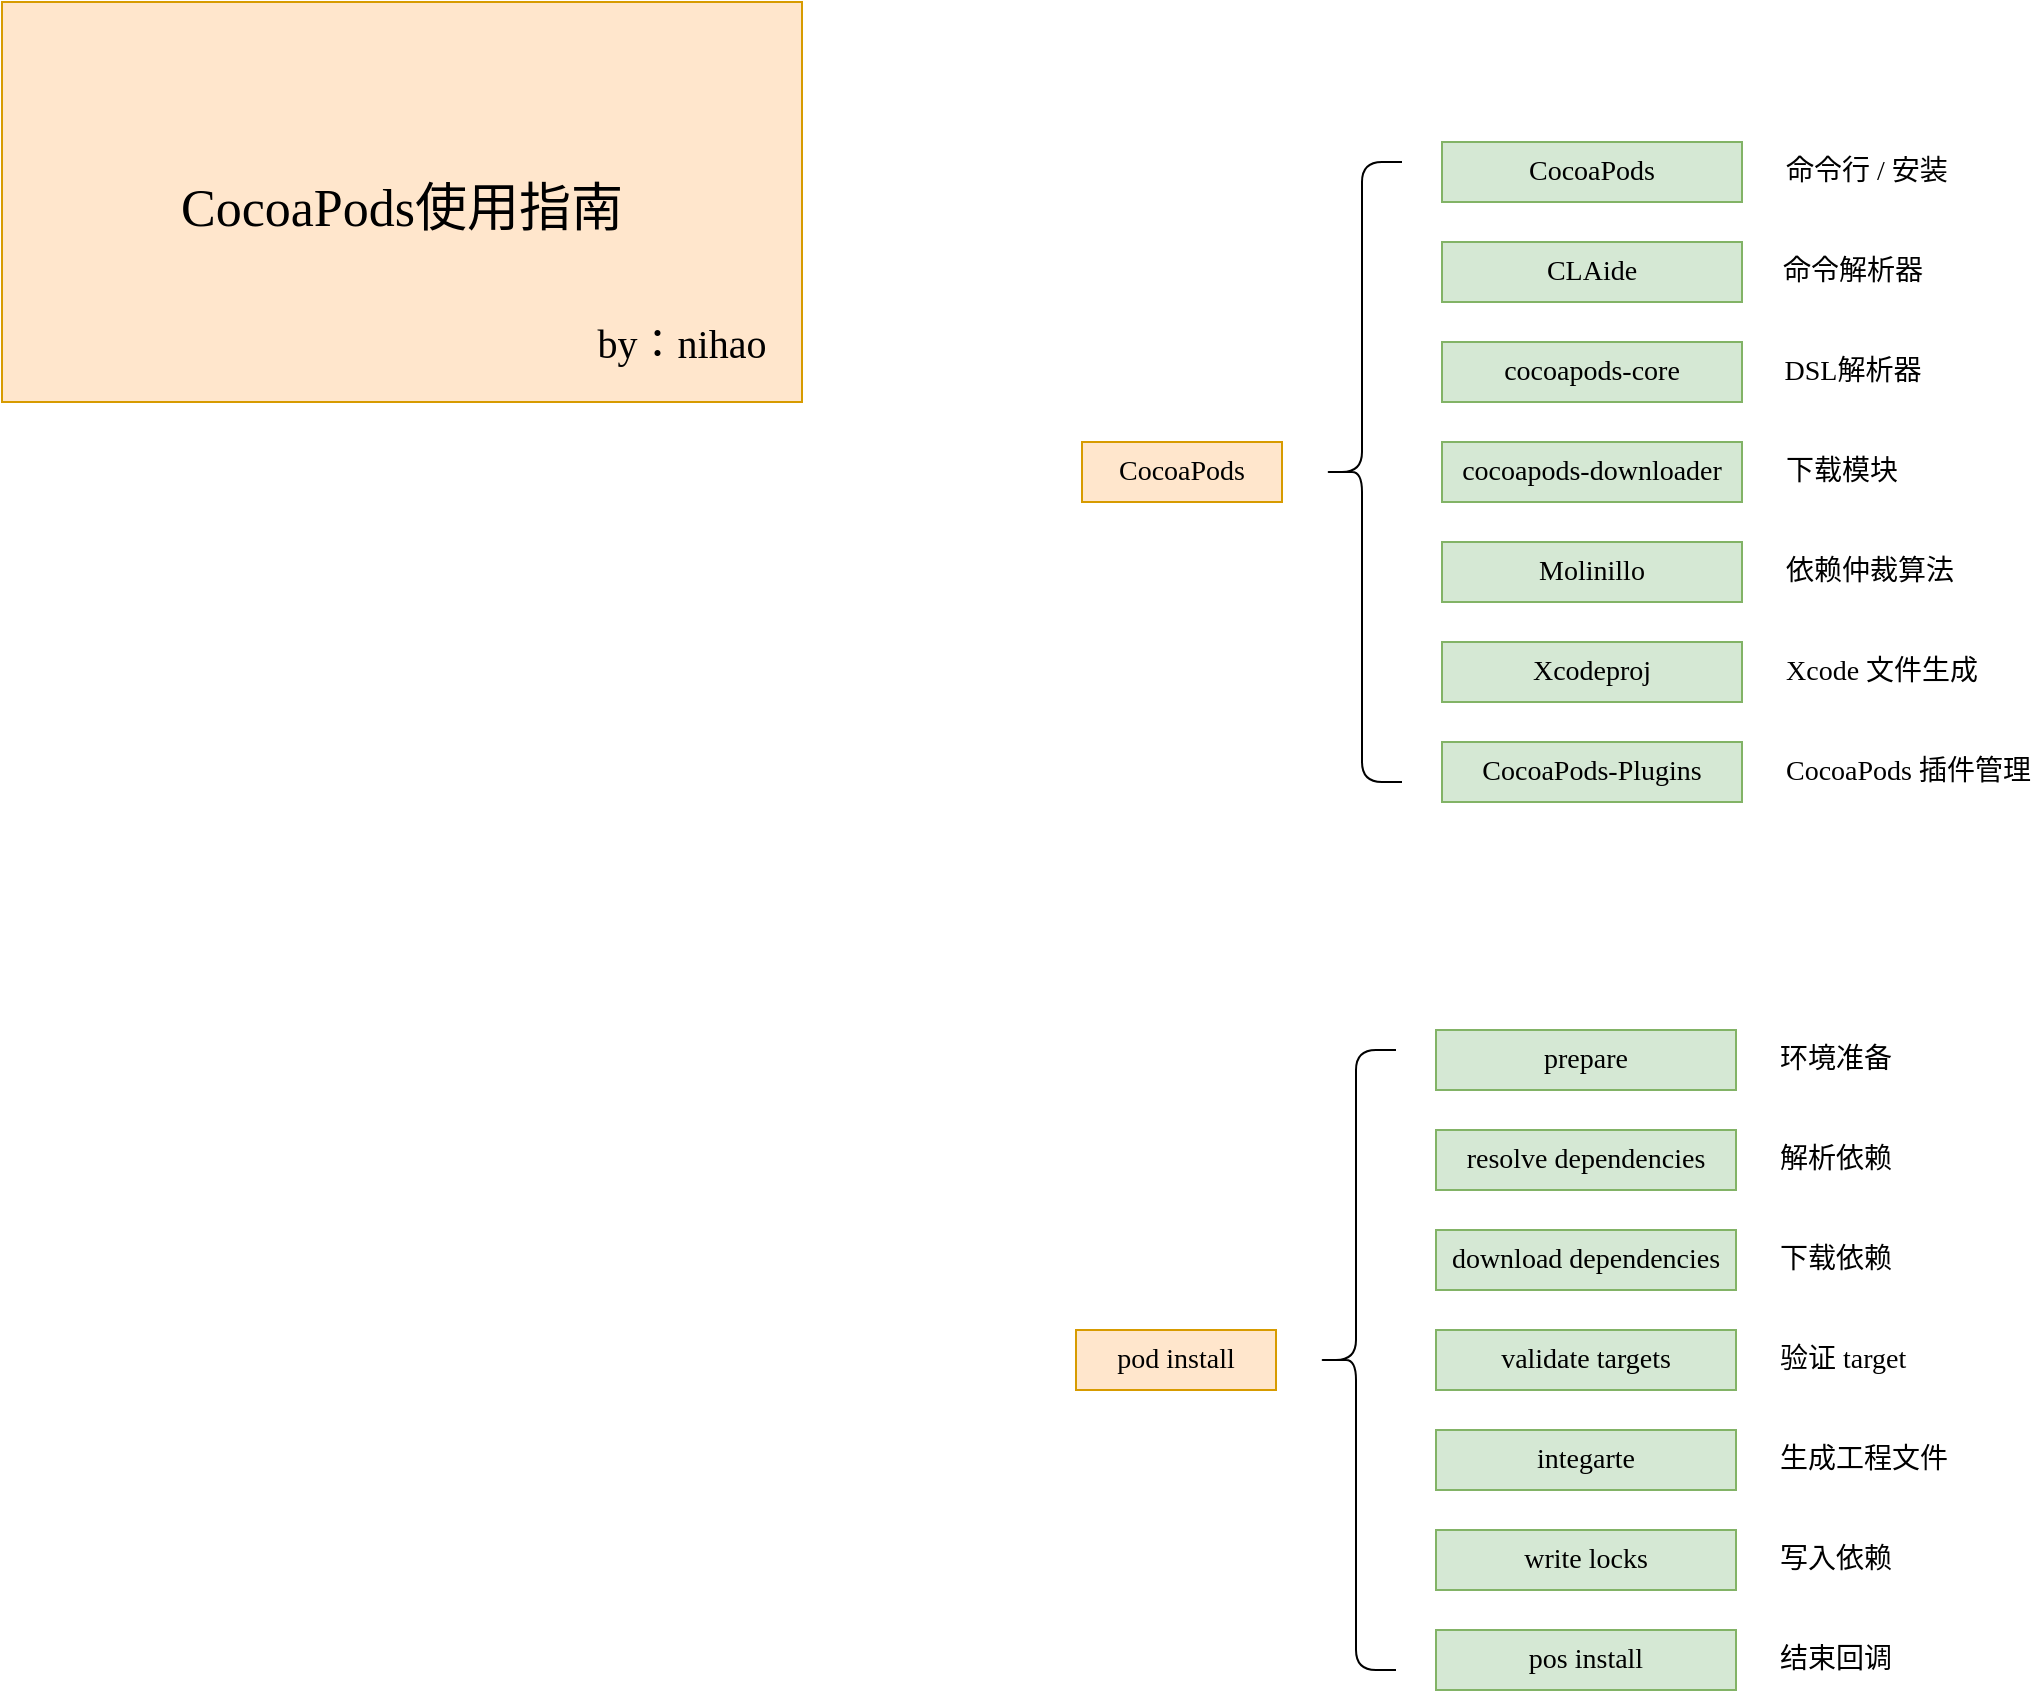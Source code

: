 <mxfile version="20.7.4" type="github">
  <diagram id="fTuVXSVJAu5WL4BmadJZ" name="第 1 页">
    <mxGraphModel dx="637" dy="308" grid="0" gridSize="10" guides="1" tooltips="1" connect="1" arrows="1" fold="1" page="0" pageScale="1" pageWidth="827" pageHeight="1169" math="1" shadow="0">
      <root>
        <mxCell id="0" />
        <mxCell id="1" parent="0" />
        <mxCell id="MqyO6Q_pG1W6b98_2A76-4" value="" style="group;fontSize=10;" parent="1" vertex="1" connectable="0">
          <mxGeometry x="40" y="40" width="400" height="200" as="geometry" />
        </mxCell>
        <mxCell id="MqyO6Q_pG1W6b98_2A76-1" value="" style="rounded=0;whiteSpace=wrap;html=1;" parent="MqyO6Q_pG1W6b98_2A76-4" vertex="1">
          <mxGeometry width="390" height="200" as="geometry" />
        </mxCell>
        <mxCell id="MqyO6Q_pG1W6b98_2A76-2" value="&lt;font style=&quot;font-size: 26px;&quot;&gt;CocoaPods使用指南&lt;/font&gt;" style="text;html=1;strokeColor=#d79b00;fillColor=#ffe6cc;align=center;verticalAlign=middle;whiteSpace=wrap;rounded=0;fontSize=37;fontFamily=Times New Roman;" parent="MqyO6Q_pG1W6b98_2A76-4" vertex="1">
          <mxGeometry width="400" height="200" as="geometry" />
        </mxCell>
        <mxCell id="MqyO6Q_pG1W6b98_2A76-3" value="by：nihao" style="text;html=1;strokeColor=none;fillColor=none;align=center;verticalAlign=middle;whiteSpace=wrap;rounded=0;fontFamily=Times New Roman;fontSize=20;" parent="MqyO6Q_pG1W6b98_2A76-4" vertex="1">
          <mxGeometry x="290" y="150" width="100" height="40" as="geometry" />
        </mxCell>
        <mxCell id="w4aTtrJlxH9xr4-HG7X3-1" value="cocoapods-downloader" style="rounded=0;whiteSpace=wrap;html=1;fontFamily=Times New Roman;fontSize=14;fillColor=#d5e8d4;strokeColor=#82b366;" parent="1" vertex="1">
          <mxGeometry x="760" y="260" width="150" height="30" as="geometry" />
        </mxCell>
        <mxCell id="w4aTtrJlxH9xr4-HG7X3-2" value="CLAide" style="rounded=0;whiteSpace=wrap;html=1;fontFamily=Times New Roman;fontSize=14;fillColor=#d5e8d4;strokeColor=#82b366;" parent="1" vertex="1">
          <mxGeometry x="760" y="160" width="150" height="30" as="geometry" />
        </mxCell>
        <mxCell id="w4aTtrJlxH9xr4-HG7X3-3" value="cocoapods-core" style="rounded=0;whiteSpace=wrap;html=1;fontFamily=Times New Roman;fontSize=14;fillColor=#d5e8d4;strokeColor=#82b366;" parent="1" vertex="1">
          <mxGeometry x="760" y="210" width="150" height="30" as="geometry" />
        </mxCell>
        <mxCell id="w4aTtrJlxH9xr4-HG7X3-4" value="CocoaPods" style="rounded=0;whiteSpace=wrap;html=1;fontFamily=Times New Roman;fontSize=14;fillColor=#ffe6cc;strokeColor=#d79b00;" parent="1" vertex="1">
          <mxGeometry x="580" y="260" width="100" height="30" as="geometry" />
        </mxCell>
        <mxCell id="w4aTtrJlxH9xr4-HG7X3-5" value="Molinillo" style="rounded=0;whiteSpace=wrap;html=1;fontFamily=Times New Roman;fontSize=14;fillColor=#d5e8d4;strokeColor=#82b366;" parent="1" vertex="1">
          <mxGeometry x="760" y="310" width="150" height="30" as="geometry" />
        </mxCell>
        <mxCell id="w4aTtrJlxH9xr4-HG7X3-6" value="Xcodeproj" style="rounded=0;whiteSpace=wrap;html=1;fontFamily=Times New Roman;fontSize=14;fillColor=#d5e8d4;strokeColor=#82b366;" parent="1" vertex="1">
          <mxGeometry x="760" y="360" width="150" height="30" as="geometry" />
        </mxCell>
        <mxCell id="w4aTtrJlxH9xr4-HG7X3-7" value="CocoaPods-Plugins" style="rounded=0;whiteSpace=wrap;html=1;fontFamily=Times New Roman;fontSize=14;fillColor=#d5e8d4;strokeColor=#82b366;" parent="1" vertex="1">
          <mxGeometry x="760" y="410" width="150" height="30" as="geometry" />
        </mxCell>
        <mxCell id="w4aTtrJlxH9xr4-HG7X3-8" value="" style="shape=curlyBracket;whiteSpace=wrap;html=1;rounded=1;labelPosition=left;verticalLabelPosition=middle;align=right;verticalAlign=middle;fontFamily=Times New Roman;fontSize=14;size=0.5;" parent="1" vertex="1">
          <mxGeometry x="700" y="120" width="40" height="310" as="geometry" />
        </mxCell>
        <mxCell id="w4aTtrJlxH9xr4-HG7X3-9" value="命令解析器" style="text;strokeColor=none;fillColor=none;html=1;fontSize=14;fontStyle=0;verticalAlign=middle;align=center;fontFamily=Times New Roman;" parent="1" vertex="1">
          <mxGeometry x="930" y="160" width="70" height="30" as="geometry" />
        </mxCell>
        <mxCell id="w4aTtrJlxH9xr4-HG7X3-10" value="DSL解析器" style="text;strokeColor=none;fillColor=none;html=1;fontSize=14;fontStyle=0;verticalAlign=middle;align=center;fontFamily=Times New Roman;" parent="1" vertex="1">
          <mxGeometry x="930" y="210" width="70" height="30" as="geometry" />
        </mxCell>
        <mxCell id="w4aTtrJlxH9xr4-HG7X3-11" value="下载模块" style="text;strokeColor=none;fillColor=none;html=1;fontSize=14;fontStyle=0;verticalAlign=middle;align=left;fontFamily=Times New Roman;" parent="1" vertex="1">
          <mxGeometry x="930" y="260" width="70" height="30" as="geometry" />
        </mxCell>
        <mxCell id="w4aTtrJlxH9xr4-HG7X3-12" value="依赖仲裁算法" style="text;strokeColor=none;fillColor=none;html=1;fontSize=14;fontStyle=0;verticalAlign=middle;align=left;fontFamily=Times New Roman;" parent="1" vertex="1">
          <mxGeometry x="930" y="310" width="100" height="30" as="geometry" />
        </mxCell>
        <mxCell id="w4aTtrJlxH9xr4-HG7X3-13" value="Xcode 文件生成" style="text;strokeColor=none;fillColor=none;html=1;fontSize=14;fontStyle=0;verticalAlign=middle;align=left;fontFamily=Times New Roman;" parent="1" vertex="1">
          <mxGeometry x="930" y="360" width="110" height="30" as="geometry" />
        </mxCell>
        <mxCell id="w4aTtrJlxH9xr4-HG7X3-14" value="CocoaPods 插件管理" style="text;strokeColor=none;fillColor=none;html=1;fontSize=14;fontStyle=0;verticalAlign=middle;align=left;fontFamily=Times New Roman;" parent="1" vertex="1">
          <mxGeometry x="930" y="410" width="130" height="30" as="geometry" />
        </mxCell>
        <mxCell id="w4aTtrJlxH9xr4-HG7X3-15" value="CocoaPods" style="rounded=0;whiteSpace=wrap;html=1;fontFamily=Times New Roman;fontSize=14;fillColor=#d5e8d4;strokeColor=#82b366;" parent="1" vertex="1">
          <mxGeometry x="760" y="110" width="150" height="30" as="geometry" />
        </mxCell>
        <mxCell id="w4aTtrJlxH9xr4-HG7X3-17" value="命令行 / 安装" style="text;strokeColor=none;fillColor=none;html=1;fontSize=14;fontStyle=0;verticalAlign=middle;align=left;fontFamily=Times New Roman;" parent="1" vertex="1">
          <mxGeometry x="930" y="110" width="110" height="30" as="geometry" />
        </mxCell>
        <mxCell id="w4aTtrJlxH9xr4-HG7X3-18" value="validate targets" style="rounded=0;whiteSpace=wrap;html=1;fontFamily=Times New Roman;fontSize=14;fillColor=#d5e8d4;strokeColor=#82b366;" parent="1" vertex="1">
          <mxGeometry x="757" y="704" width="150" height="30" as="geometry" />
        </mxCell>
        <mxCell id="w4aTtrJlxH9xr4-HG7X3-19" value="resolve dependencies" style="rounded=0;whiteSpace=wrap;html=1;fontFamily=Times New Roman;fontSize=14;fillColor=#d5e8d4;strokeColor=#82b366;" parent="1" vertex="1">
          <mxGeometry x="757" y="604" width="150" height="30" as="geometry" />
        </mxCell>
        <mxCell id="w4aTtrJlxH9xr4-HG7X3-20" value="download dependencies" style="rounded=0;whiteSpace=wrap;html=1;fontFamily=Times New Roman;fontSize=14;fillColor=#d5e8d4;strokeColor=#82b366;" parent="1" vertex="1">
          <mxGeometry x="757" y="654" width="150" height="30" as="geometry" />
        </mxCell>
        <mxCell id="w4aTtrJlxH9xr4-HG7X3-21" value="pod install" style="rounded=0;whiteSpace=wrap;html=1;fontFamily=Times New Roman;fontSize=14;fillColor=#ffe6cc;strokeColor=#d79b00;" parent="1" vertex="1">
          <mxGeometry x="577" y="704" width="100" height="30" as="geometry" />
        </mxCell>
        <mxCell id="w4aTtrJlxH9xr4-HG7X3-22" value="integarte" style="rounded=0;whiteSpace=wrap;html=1;fontFamily=Times New Roman;fontSize=14;fillColor=#d5e8d4;strokeColor=#82b366;" parent="1" vertex="1">
          <mxGeometry x="757" y="754" width="150" height="30" as="geometry" />
        </mxCell>
        <mxCell id="w4aTtrJlxH9xr4-HG7X3-23" value="write locks" style="rounded=0;whiteSpace=wrap;html=1;fontFamily=Times New Roman;fontSize=14;fillColor=#d5e8d4;strokeColor=#82b366;" parent="1" vertex="1">
          <mxGeometry x="757" y="804" width="150" height="30" as="geometry" />
        </mxCell>
        <mxCell id="w4aTtrJlxH9xr4-HG7X3-24" value="pos install" style="rounded=0;whiteSpace=wrap;html=1;fontFamily=Times New Roman;fontSize=14;fillColor=#d5e8d4;strokeColor=#82b366;" parent="1" vertex="1">
          <mxGeometry x="757" y="854" width="150" height="30" as="geometry" />
        </mxCell>
        <mxCell id="w4aTtrJlxH9xr4-HG7X3-25" value="" style="shape=curlyBracket;whiteSpace=wrap;html=1;rounded=1;labelPosition=left;verticalLabelPosition=middle;align=right;verticalAlign=middle;fontFamily=Times New Roman;fontSize=14;size=0.5;" parent="1" vertex="1">
          <mxGeometry x="697" y="564" width="40" height="310" as="geometry" />
        </mxCell>
        <mxCell id="w4aTtrJlxH9xr4-HG7X3-26" value="解析依赖" style="text;strokeColor=none;fillColor=none;html=1;fontSize=14;fontStyle=0;verticalAlign=middle;align=left;fontFamily=Times New Roman;" parent="1" vertex="1">
          <mxGeometry x="927" y="604" width="70" height="30" as="geometry" />
        </mxCell>
        <mxCell id="w4aTtrJlxH9xr4-HG7X3-27" value="下载依赖" style="text;strokeColor=none;fillColor=none;html=1;fontSize=14;fontStyle=0;verticalAlign=middle;align=left;fontFamily=Times New Roman;" parent="1" vertex="1">
          <mxGeometry x="927" y="654" width="70" height="30" as="geometry" />
        </mxCell>
        <mxCell id="w4aTtrJlxH9xr4-HG7X3-28" value="验证 target" style="text;strokeColor=none;fillColor=none;html=1;fontSize=14;fontStyle=0;verticalAlign=middle;align=left;fontFamily=Times New Roman;" parent="1" vertex="1">
          <mxGeometry x="927" y="704" width="70" height="30" as="geometry" />
        </mxCell>
        <mxCell id="w4aTtrJlxH9xr4-HG7X3-29" value="生成工程文件" style="text;strokeColor=none;fillColor=none;html=1;fontSize=14;fontStyle=0;verticalAlign=middle;align=left;fontFamily=Times New Roman;" parent="1" vertex="1">
          <mxGeometry x="927" y="754" width="100" height="30" as="geometry" />
        </mxCell>
        <mxCell id="w4aTtrJlxH9xr4-HG7X3-30" value="写入依赖" style="text;strokeColor=none;fillColor=none;html=1;fontSize=14;fontStyle=0;verticalAlign=middle;align=left;fontFamily=Times New Roman;" parent="1" vertex="1">
          <mxGeometry x="927" y="804" width="110" height="30" as="geometry" />
        </mxCell>
        <mxCell id="w4aTtrJlxH9xr4-HG7X3-31" value="结束回调" style="text;strokeColor=none;fillColor=none;html=1;fontSize=14;fontStyle=0;verticalAlign=middle;align=left;fontFamily=Times New Roman;" parent="1" vertex="1">
          <mxGeometry x="927" y="854" width="130" height="30" as="geometry" />
        </mxCell>
        <mxCell id="w4aTtrJlxH9xr4-HG7X3-32" value="prepare" style="rounded=0;whiteSpace=wrap;html=1;fontFamily=Times New Roman;fontSize=14;fillColor=#d5e8d4;strokeColor=#82b366;" parent="1" vertex="1">
          <mxGeometry x="757" y="554" width="150" height="30" as="geometry" />
        </mxCell>
        <mxCell id="w4aTtrJlxH9xr4-HG7X3-33" value="环境准备" style="text;strokeColor=none;fillColor=none;html=1;fontSize=14;fontStyle=0;verticalAlign=middle;align=left;fontFamily=Times New Roman;" parent="1" vertex="1">
          <mxGeometry x="927" y="554" width="110" height="30" as="geometry" />
        </mxCell>
      </root>
    </mxGraphModel>
  </diagram>
</mxfile>
